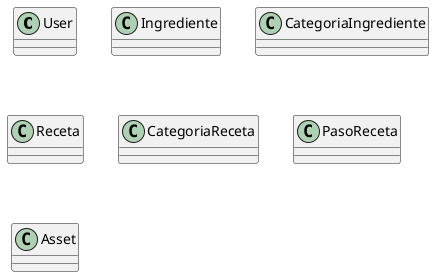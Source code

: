 @startuml Clases

class User{}

' class SocialIdentity{}

class Ingrediente{}

class CategoriaIngrediente{}

class Receta{}

class CategoriaReceta{}

class PasoReceta{}

class Asset{}

@enduml